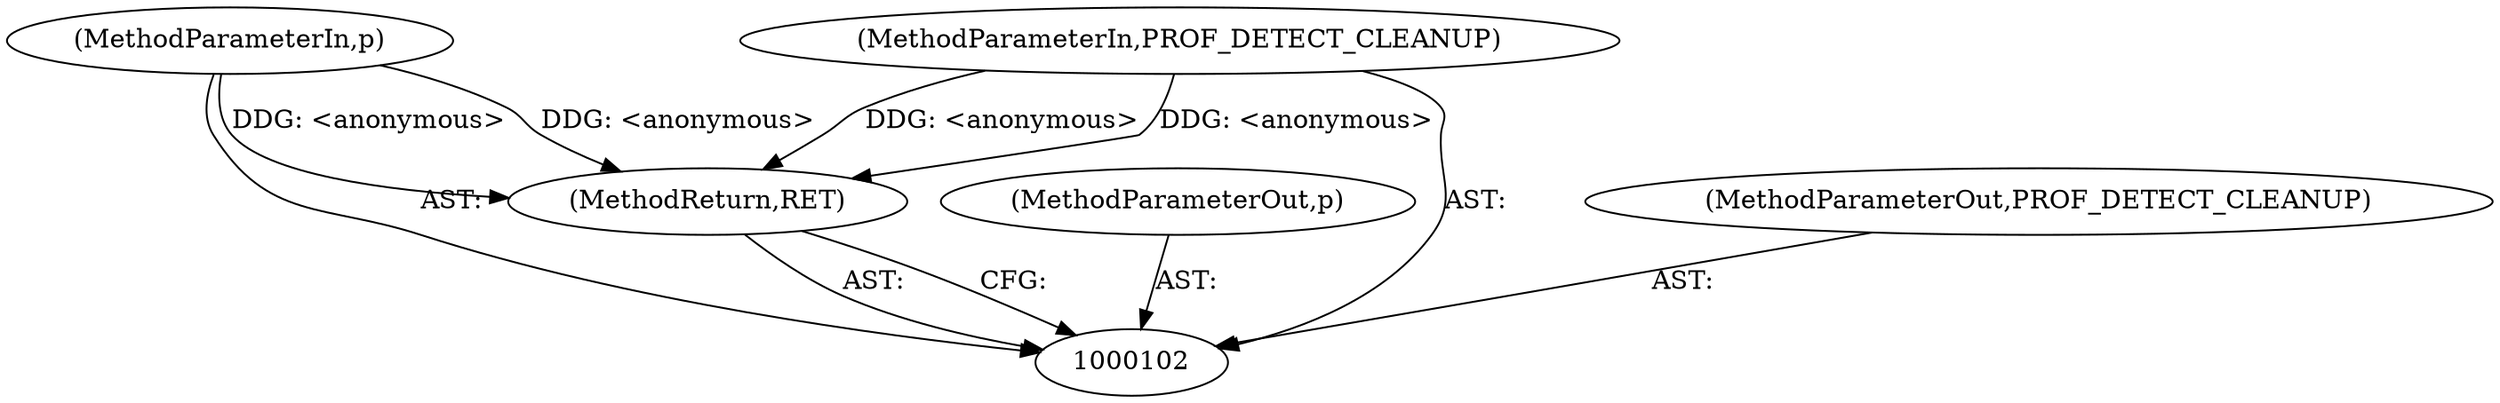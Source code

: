 digraph "0_suricata_d8634daf74c882356659addb65fb142b738a186b" {
"1000103" [label="(MethodParameterIn,p)"];
"1000126" [label="(MethodParameterOut,p)"];
"1000104" [label="(MethodParameterIn,PROF_DETECT_CLEANUP)"];
"1000127" [label="(MethodParameterOut,PROF_DETECT_CLEANUP)"];
"1000106" [label="(MethodReturn,RET)"];
"1000103" -> "1000102"  [label="AST: "];
"1000103" -> "1000106"  [label="DDG: <anonymous>"];
"1000126" -> "1000102"  [label="AST: "];
"1000104" -> "1000102"  [label="AST: "];
"1000104" -> "1000106"  [label="DDG: <anonymous>"];
"1000127" -> "1000102"  [label="AST: "];
"1000106" -> "1000102"  [label="AST: "];
"1000106" -> "1000102"  [label="CFG: "];
"1000104" -> "1000106"  [label="DDG: <anonymous>"];
"1000103" -> "1000106"  [label="DDG: <anonymous>"];
}
